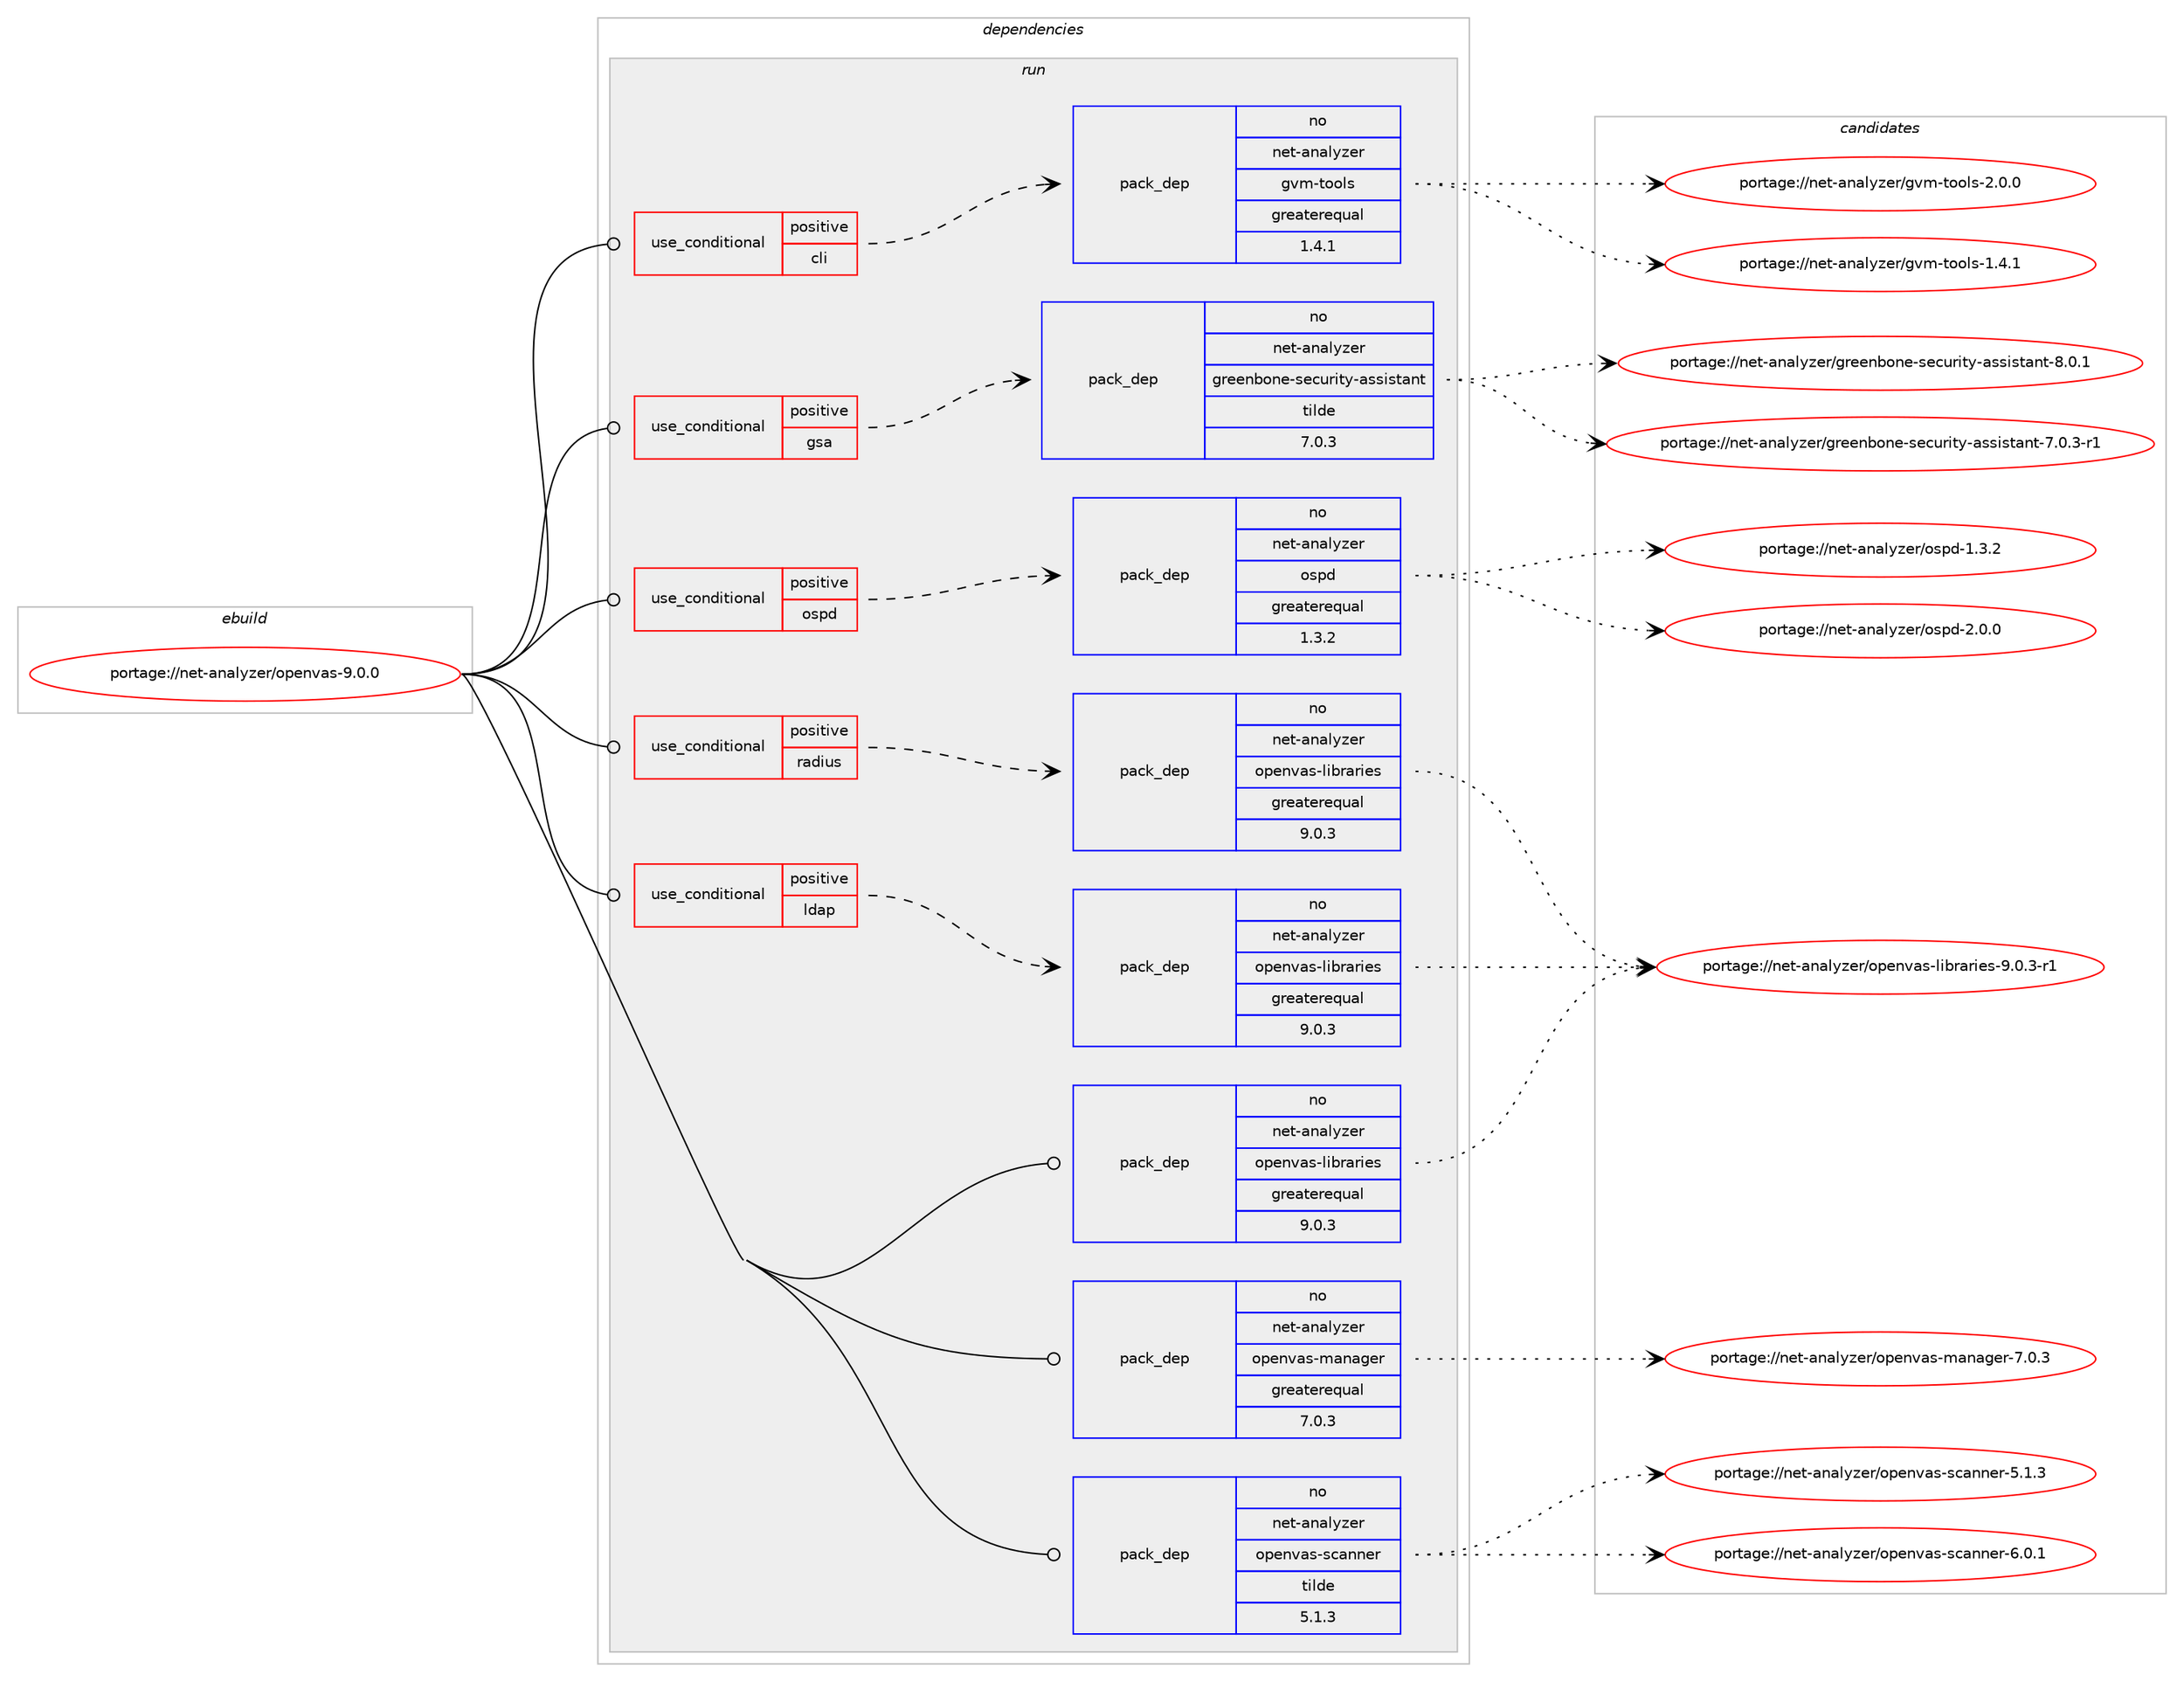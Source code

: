 digraph prolog {

# *************
# Graph options
# *************

newrank=true;
concentrate=true;
compound=true;
graph [rankdir=LR,fontname=Helvetica,fontsize=10,ranksep=1.5];#, ranksep=2.5, nodesep=0.2];
edge  [arrowhead=vee];
node  [fontname=Helvetica,fontsize=10];

# **********
# The ebuild
# **********

subgraph cluster_leftcol {
color=gray;
rank=same;
label=<<i>ebuild</i>>;
id [label="portage://net-analyzer/openvas-9.0.0", color=red, width=4, href="../net-analyzer/openvas-9.0.0.svg"];
}

# ****************
# The dependencies
# ****************

subgraph cluster_midcol {
color=gray;
label=<<i>dependencies</i>>;
subgraph cluster_compile {
fillcolor="#eeeeee";
style=filled;
label=<<i>compile</i>>;
}
subgraph cluster_compileandrun {
fillcolor="#eeeeee";
style=filled;
label=<<i>compile and run</i>>;
}
subgraph cluster_run {
fillcolor="#eeeeee";
style=filled;
label=<<i>run</i>>;
subgraph cond86731 {
dependency347950 [label=<<TABLE BORDER="0" CELLBORDER="1" CELLSPACING="0" CELLPADDING="4"><TR><TD ROWSPAN="3" CELLPADDING="10">use_conditional</TD></TR><TR><TD>positive</TD></TR><TR><TD>cli</TD></TR></TABLE>>, shape=none, color=red];
subgraph pack255491 {
dependency347951 [label=<<TABLE BORDER="0" CELLBORDER="1" CELLSPACING="0" CELLPADDING="4" WIDTH="220"><TR><TD ROWSPAN="6" CELLPADDING="30">pack_dep</TD></TR><TR><TD WIDTH="110">no</TD></TR><TR><TD>net-analyzer</TD></TR><TR><TD>gvm-tools</TD></TR><TR><TD>greaterequal</TD></TR><TR><TD>1.4.1</TD></TR></TABLE>>, shape=none, color=blue];
}
dependency347950:e -> dependency347951:w [weight=20,style="dashed",arrowhead="vee"];
}
id:e -> dependency347950:w [weight=20,style="solid",arrowhead="odot"];
subgraph cond86732 {
dependency347952 [label=<<TABLE BORDER="0" CELLBORDER="1" CELLSPACING="0" CELLPADDING="4"><TR><TD ROWSPAN="3" CELLPADDING="10">use_conditional</TD></TR><TR><TD>positive</TD></TR><TR><TD>gsa</TD></TR></TABLE>>, shape=none, color=red];
subgraph pack255492 {
dependency347953 [label=<<TABLE BORDER="0" CELLBORDER="1" CELLSPACING="0" CELLPADDING="4" WIDTH="220"><TR><TD ROWSPAN="6" CELLPADDING="30">pack_dep</TD></TR><TR><TD WIDTH="110">no</TD></TR><TR><TD>net-analyzer</TD></TR><TR><TD>greenbone-security-assistant</TD></TR><TR><TD>tilde</TD></TR><TR><TD>7.0.3</TD></TR></TABLE>>, shape=none, color=blue];
}
dependency347952:e -> dependency347953:w [weight=20,style="dashed",arrowhead="vee"];
}
id:e -> dependency347952:w [weight=20,style="solid",arrowhead="odot"];
subgraph cond86733 {
dependency347954 [label=<<TABLE BORDER="0" CELLBORDER="1" CELLSPACING="0" CELLPADDING="4"><TR><TD ROWSPAN="3" CELLPADDING="10">use_conditional</TD></TR><TR><TD>positive</TD></TR><TR><TD>ldap</TD></TR></TABLE>>, shape=none, color=red];
subgraph pack255493 {
dependency347955 [label=<<TABLE BORDER="0" CELLBORDER="1" CELLSPACING="0" CELLPADDING="4" WIDTH="220"><TR><TD ROWSPAN="6" CELLPADDING="30">pack_dep</TD></TR><TR><TD WIDTH="110">no</TD></TR><TR><TD>net-analyzer</TD></TR><TR><TD>openvas-libraries</TD></TR><TR><TD>greaterequal</TD></TR><TR><TD>9.0.3</TD></TR></TABLE>>, shape=none, color=blue];
}
dependency347954:e -> dependency347955:w [weight=20,style="dashed",arrowhead="vee"];
}
id:e -> dependency347954:w [weight=20,style="solid",arrowhead="odot"];
subgraph cond86734 {
dependency347956 [label=<<TABLE BORDER="0" CELLBORDER="1" CELLSPACING="0" CELLPADDING="4"><TR><TD ROWSPAN="3" CELLPADDING="10">use_conditional</TD></TR><TR><TD>positive</TD></TR><TR><TD>ospd</TD></TR></TABLE>>, shape=none, color=red];
subgraph pack255494 {
dependency347957 [label=<<TABLE BORDER="0" CELLBORDER="1" CELLSPACING="0" CELLPADDING="4" WIDTH="220"><TR><TD ROWSPAN="6" CELLPADDING="30">pack_dep</TD></TR><TR><TD WIDTH="110">no</TD></TR><TR><TD>net-analyzer</TD></TR><TR><TD>ospd</TD></TR><TR><TD>greaterequal</TD></TR><TR><TD>1.3.2</TD></TR></TABLE>>, shape=none, color=blue];
}
dependency347956:e -> dependency347957:w [weight=20,style="dashed",arrowhead="vee"];
}
id:e -> dependency347956:w [weight=20,style="solid",arrowhead="odot"];
subgraph cond86735 {
dependency347958 [label=<<TABLE BORDER="0" CELLBORDER="1" CELLSPACING="0" CELLPADDING="4"><TR><TD ROWSPAN="3" CELLPADDING="10">use_conditional</TD></TR><TR><TD>positive</TD></TR><TR><TD>radius</TD></TR></TABLE>>, shape=none, color=red];
subgraph pack255495 {
dependency347959 [label=<<TABLE BORDER="0" CELLBORDER="1" CELLSPACING="0" CELLPADDING="4" WIDTH="220"><TR><TD ROWSPAN="6" CELLPADDING="30">pack_dep</TD></TR><TR><TD WIDTH="110">no</TD></TR><TR><TD>net-analyzer</TD></TR><TR><TD>openvas-libraries</TD></TR><TR><TD>greaterequal</TD></TR><TR><TD>9.0.3</TD></TR></TABLE>>, shape=none, color=blue];
}
dependency347958:e -> dependency347959:w [weight=20,style="dashed",arrowhead="vee"];
}
id:e -> dependency347958:w [weight=20,style="solid",arrowhead="odot"];
subgraph pack255496 {
dependency347960 [label=<<TABLE BORDER="0" CELLBORDER="1" CELLSPACING="0" CELLPADDING="4" WIDTH="220"><TR><TD ROWSPAN="6" CELLPADDING="30">pack_dep</TD></TR><TR><TD WIDTH="110">no</TD></TR><TR><TD>net-analyzer</TD></TR><TR><TD>openvas-libraries</TD></TR><TR><TD>greaterequal</TD></TR><TR><TD>9.0.3</TD></TR></TABLE>>, shape=none, color=blue];
}
id:e -> dependency347960:w [weight=20,style="solid",arrowhead="odot"];
subgraph pack255497 {
dependency347961 [label=<<TABLE BORDER="0" CELLBORDER="1" CELLSPACING="0" CELLPADDING="4" WIDTH="220"><TR><TD ROWSPAN="6" CELLPADDING="30">pack_dep</TD></TR><TR><TD WIDTH="110">no</TD></TR><TR><TD>net-analyzer</TD></TR><TR><TD>openvas-manager</TD></TR><TR><TD>greaterequal</TD></TR><TR><TD>7.0.3</TD></TR></TABLE>>, shape=none, color=blue];
}
id:e -> dependency347961:w [weight=20,style="solid",arrowhead="odot"];
subgraph pack255498 {
dependency347962 [label=<<TABLE BORDER="0" CELLBORDER="1" CELLSPACING="0" CELLPADDING="4" WIDTH="220"><TR><TD ROWSPAN="6" CELLPADDING="30">pack_dep</TD></TR><TR><TD WIDTH="110">no</TD></TR><TR><TD>net-analyzer</TD></TR><TR><TD>openvas-scanner</TD></TR><TR><TD>tilde</TD></TR><TR><TD>5.1.3</TD></TR></TABLE>>, shape=none, color=blue];
}
id:e -> dependency347962:w [weight=20,style="solid",arrowhead="odot"];
}
}

# **************
# The candidates
# **************

subgraph cluster_choices {
rank=same;
color=gray;
label=<<i>candidates</i>>;

subgraph choice255491 {
color=black;
nodesep=1;
choiceportage1101011164597110971081211221011144710311810945116111111108115454946524649 [label="portage://net-analyzer/gvm-tools-1.4.1", color=red, width=4,href="../net-analyzer/gvm-tools-1.4.1.svg"];
choiceportage1101011164597110971081211221011144710311810945116111111108115455046484648 [label="portage://net-analyzer/gvm-tools-2.0.0", color=red, width=4,href="../net-analyzer/gvm-tools-2.0.0.svg"];
dependency347951:e -> choiceportage1101011164597110971081211221011144710311810945116111111108115454946524649:w [style=dotted,weight="100"];
dependency347951:e -> choiceportage1101011164597110971081211221011144710311810945116111111108115455046484648:w [style=dotted,weight="100"];
}
subgraph choice255492 {
color=black;
nodesep=1;
choiceportage110101116459711097108121122101114471031141011011109811111010145115101991171141051161214597115115105115116971101164555464846514511449 [label="portage://net-analyzer/greenbone-security-assistant-7.0.3-r1", color=red, width=4,href="../net-analyzer/greenbone-security-assistant-7.0.3-r1.svg"];
choiceportage11010111645971109710812112210111447103114101101110981111101014511510199117114105116121459711511510511511697110116455646484649 [label="portage://net-analyzer/greenbone-security-assistant-8.0.1", color=red, width=4,href="../net-analyzer/greenbone-security-assistant-8.0.1.svg"];
dependency347953:e -> choiceportage110101116459711097108121122101114471031141011011109811111010145115101991171141051161214597115115105115116971101164555464846514511449:w [style=dotted,weight="100"];
dependency347953:e -> choiceportage11010111645971109710812112210111447103114101101110981111101014511510199117114105116121459711511510511511697110116455646484649:w [style=dotted,weight="100"];
}
subgraph choice255493 {
color=black;
nodesep=1;
choiceportage11010111645971109710812112210111447111112101110118971154510810598114971141051011154557464846514511449 [label="portage://net-analyzer/openvas-libraries-9.0.3-r1", color=red, width=4,href="../net-analyzer/openvas-libraries-9.0.3-r1.svg"];
dependency347955:e -> choiceportage11010111645971109710812112210111447111112101110118971154510810598114971141051011154557464846514511449:w [style=dotted,weight="100"];
}
subgraph choice255494 {
color=black;
nodesep=1;
choiceportage11010111645971109710812112210111447111115112100454946514650 [label="portage://net-analyzer/ospd-1.3.2", color=red, width=4,href="../net-analyzer/ospd-1.3.2.svg"];
choiceportage11010111645971109710812112210111447111115112100455046484648 [label="portage://net-analyzer/ospd-2.0.0", color=red, width=4,href="../net-analyzer/ospd-2.0.0.svg"];
dependency347957:e -> choiceportage11010111645971109710812112210111447111115112100454946514650:w [style=dotted,weight="100"];
dependency347957:e -> choiceportage11010111645971109710812112210111447111115112100455046484648:w [style=dotted,weight="100"];
}
subgraph choice255495 {
color=black;
nodesep=1;
choiceportage11010111645971109710812112210111447111112101110118971154510810598114971141051011154557464846514511449 [label="portage://net-analyzer/openvas-libraries-9.0.3-r1", color=red, width=4,href="../net-analyzer/openvas-libraries-9.0.3-r1.svg"];
dependency347959:e -> choiceportage11010111645971109710812112210111447111112101110118971154510810598114971141051011154557464846514511449:w [style=dotted,weight="100"];
}
subgraph choice255496 {
color=black;
nodesep=1;
choiceportage11010111645971109710812112210111447111112101110118971154510810598114971141051011154557464846514511449 [label="portage://net-analyzer/openvas-libraries-9.0.3-r1", color=red, width=4,href="../net-analyzer/openvas-libraries-9.0.3-r1.svg"];
dependency347960:e -> choiceportage11010111645971109710812112210111447111112101110118971154510810598114971141051011154557464846514511449:w [style=dotted,weight="100"];
}
subgraph choice255497 {
color=black;
nodesep=1;
choiceportage1101011164597110971081211221011144711111210111011897115451099711097103101114455546484651 [label="portage://net-analyzer/openvas-manager-7.0.3", color=red, width=4,href="../net-analyzer/openvas-manager-7.0.3.svg"];
dependency347961:e -> choiceportage1101011164597110971081211221011144711111210111011897115451099711097103101114455546484651:w [style=dotted,weight="100"];
}
subgraph choice255498 {
color=black;
nodesep=1;
choiceportage1101011164597110971081211221011144711111210111011897115451159997110110101114455346494651 [label="portage://net-analyzer/openvas-scanner-5.1.3", color=red, width=4,href="../net-analyzer/openvas-scanner-5.1.3.svg"];
choiceportage1101011164597110971081211221011144711111210111011897115451159997110110101114455446484649 [label="portage://net-analyzer/openvas-scanner-6.0.1", color=red, width=4,href="../net-analyzer/openvas-scanner-6.0.1.svg"];
dependency347962:e -> choiceportage1101011164597110971081211221011144711111210111011897115451159997110110101114455346494651:w [style=dotted,weight="100"];
dependency347962:e -> choiceportage1101011164597110971081211221011144711111210111011897115451159997110110101114455446484649:w [style=dotted,weight="100"];
}
}

}
